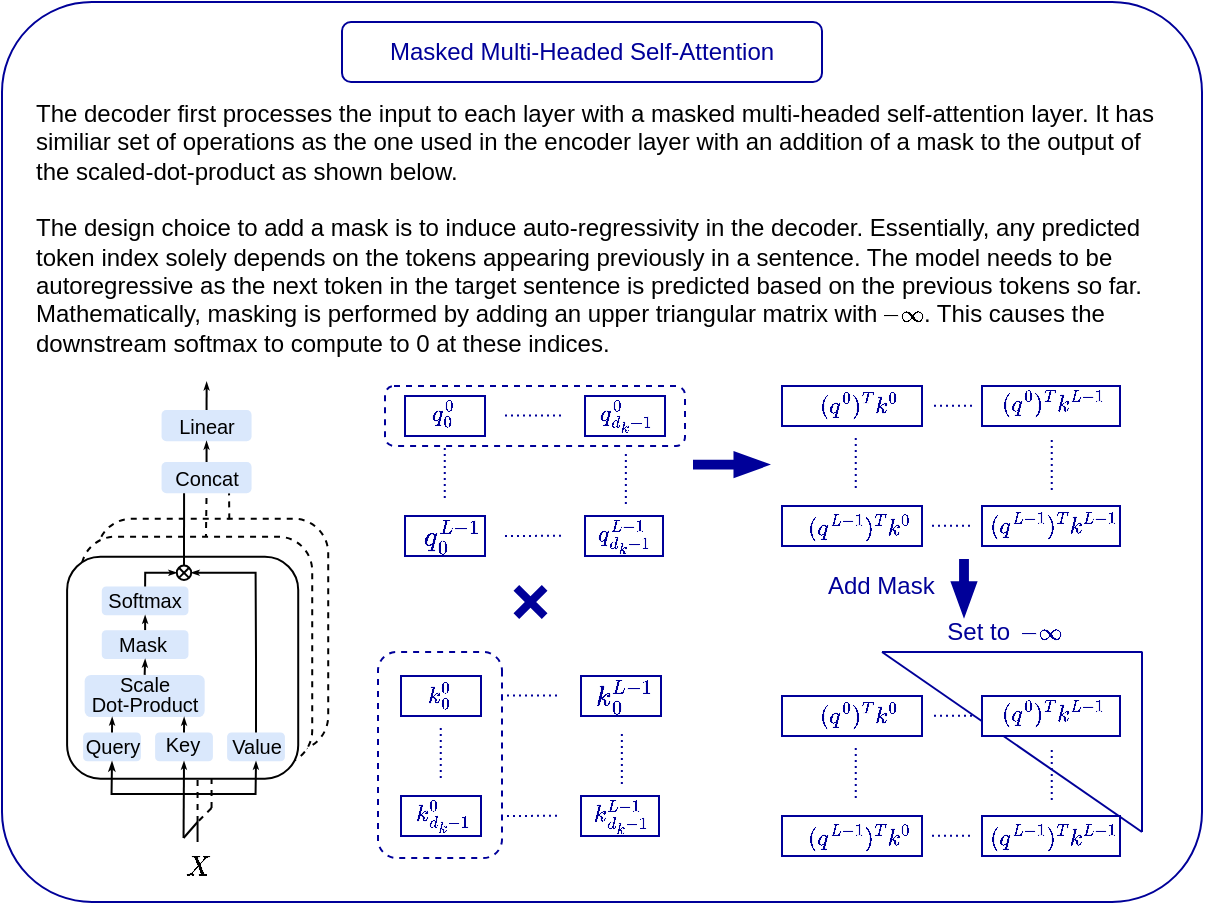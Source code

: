 <mxfile version="21.6.5" type="device">
  <diagram name="Page-1" id="nXqlTPuEWZttkAlKJWpj">
    <mxGraphModel dx="777" dy="482" grid="1" gridSize="10" guides="1" tooltips="1" connect="1" arrows="1" fold="1" page="1" pageScale="1" pageWidth="850" pageHeight="1100" math="1" shadow="0">
      <root>
        <mxCell id="0" />
        <mxCell id="1" parent="0" />
        <mxCell id="XnjCDIcHjmMH2OgmWB8k-35" value="" style="rounded=1;whiteSpace=wrap;html=1;strokeColor=#000099;arcSize=10;" parent="1" vertex="1">
          <mxGeometry x="80" y="60" width="600" height="450" as="geometry" />
        </mxCell>
        <mxCell id="XnjCDIcHjmMH2OgmWB8k-37" value="&lt;font color=&quot;#000099&quot;&gt;Masked Multi-Headed Self-Attention&lt;/font&gt;" style="rounded=1;whiteSpace=wrap;html=1;strokeColor=#000099;" parent="1" vertex="1">
          <mxGeometry x="250" y="70" width="240" height="30" as="geometry" />
        </mxCell>
        <mxCell id="0KHWkNFv0CEmFGJm_ItT-56" value="" style="group" parent="1" vertex="1" connectable="0">
          <mxGeometry x="110" y="250" width="133.11" height="257.003" as="geometry" />
        </mxCell>
        <mxCell id="0KHWkNFv0CEmFGJm_ItT-4" value="" style="endArrow=classic;html=1;rounded=0;entryX=0;entryY=0.5;entryDx=0;entryDy=0;dashed=1;" parent="0KHWkNFv0CEmFGJm_ItT-56" edge="1">
          <mxGeometry width="50" height="50" relative="1" as="geometry">
            <mxPoint x="74.78" y="213.003" as="sourcePoint" />
            <mxPoint x="74.78" y="170.003" as="targetPoint" />
          </mxGeometry>
        </mxCell>
        <mxCell id="0KHWkNFv0CEmFGJm_ItT-5" value="" style="endArrow=classic;html=1;rounded=0;entryX=0;entryY=0.5;entryDx=0;entryDy=0;dashed=1;" parent="0KHWkNFv0CEmFGJm_ItT-56" edge="1">
          <mxGeometry width="50" height="50" relative="1" as="geometry">
            <mxPoint x="67.78" y="220.003" as="sourcePoint" />
            <mxPoint x="67.78" y="177.003" as="targetPoint" />
          </mxGeometry>
        </mxCell>
        <mxCell id="0KHWkNFv0CEmFGJm_ItT-6" value="" style="rounded=1;whiteSpace=wrap;html=1;dashed=1;rotation=-90;" parent="0KHWkNFv0CEmFGJm_ItT-56" vertex="1">
          <mxGeometry x="17.33" y="68.563" width="116" height="115.56" as="geometry" />
        </mxCell>
        <mxCell id="0KHWkNFv0CEmFGJm_ItT-7" style="edgeStyle=orthogonalEdgeStyle;rounded=0;orthogonalLoop=1;jettySize=auto;html=1;exitX=1;exitY=0.5;exitDx=0;exitDy=0;endArrow=none;endFill=0;dashed=1;entryX=0.5;entryY=1;entryDx=0;entryDy=0;" parent="0KHWkNFv0CEmFGJm_ItT-56" target="0KHWkNFv0CEmFGJm_ItT-28" edge="1">
          <mxGeometry relative="1" as="geometry">
            <mxPoint x="71.78" y="69.003" as="targetPoint" />
            <mxPoint x="71.78" y="91.003" as="sourcePoint" />
          </mxGeometry>
        </mxCell>
        <mxCell id="0KHWkNFv0CEmFGJm_ItT-8" value="" style="rounded=1;whiteSpace=wrap;html=1;dashed=1;rotation=-90;" parent="0KHWkNFv0CEmFGJm_ItT-56" vertex="1">
          <mxGeometry x="10.33" y="76.553" width="114" height="115.56" as="geometry" />
        </mxCell>
        <mxCell id="0KHWkNFv0CEmFGJm_ItT-9" value="" style="rounded=1;whiteSpace=wrap;html=1;rotation=-90;" parent="0KHWkNFv0CEmFGJm_ItT-56" vertex="1">
          <mxGeometry x="4.83" y="85.053" width="111" height="115.56" as="geometry" />
        </mxCell>
        <mxCell id="0KHWkNFv0CEmFGJm_ItT-10" value="" style="rounded=1;whiteSpace=wrap;html=1;fillColor=#dae8fc;strokeColor=none;rotation=-90;" parent="0KHWkNFv0CEmFGJm_ItT-56" vertex="1">
          <mxGeometry x="17.78" y="168.003" width="14.444" height="28.889" as="geometry" />
        </mxCell>
        <mxCell id="0KHWkNFv0CEmFGJm_ItT-11" value="" style="rounded=1;whiteSpace=wrap;html=1;fillColor=#dae8fc;strokeColor=none;rotation=-90;" parent="0KHWkNFv0CEmFGJm_ItT-56" vertex="1">
          <mxGeometry x="53.78" y="168.003" width="14.444" height="28.889" as="geometry" />
        </mxCell>
        <mxCell id="0KHWkNFv0CEmFGJm_ItT-12" value="" style="rounded=1;whiteSpace=wrap;html=1;fillColor=#dae8fc;strokeColor=none;rotation=-90;" parent="0KHWkNFv0CEmFGJm_ItT-56" vertex="1">
          <mxGeometry x="89.78" y="168.003" width="14.444" height="28.889" as="geometry" />
        </mxCell>
        <mxCell id="0KHWkNFv0CEmFGJm_ItT-13" value="" style="endArrow=classicThin;html=1;rounded=0;entryX=0;entryY=0.5;entryDx=0;entryDy=0;endSize=1;endFill=1;" parent="0KHWkNFv0CEmFGJm_ItT-56" target="0KHWkNFv0CEmFGJm_ItT-11" edge="1">
          <mxGeometry width="50" height="50" relative="1" as="geometry">
            <mxPoint x="60.78" y="228.003" as="sourcePoint" />
            <mxPoint x="74.78" y="235.003" as="targetPoint" />
          </mxGeometry>
        </mxCell>
        <mxCell id="0KHWkNFv0CEmFGJm_ItT-14" value="" style="endArrow=classicThin;html=1;rounded=0;entryX=0;entryY=0.5;entryDx=0;entryDy=0;endFill=1;endSize=2;" parent="0KHWkNFv0CEmFGJm_ItT-56" target="0KHWkNFv0CEmFGJm_ItT-10" edge="1">
          <mxGeometry width="50" height="50" relative="1" as="geometry">
            <mxPoint x="60.78" y="206.003" as="sourcePoint" />
            <mxPoint x="16.78" y="206.003" as="targetPoint" />
            <Array as="points">
              <mxPoint x="24.78" y="206.003" />
            </Array>
          </mxGeometry>
        </mxCell>
        <mxCell id="0KHWkNFv0CEmFGJm_ItT-15" value="" style="endArrow=classicThin;html=1;rounded=0;entryX=0;entryY=0.5;entryDx=0;entryDy=0;endSize=1;endFill=1;" parent="0KHWkNFv0CEmFGJm_ItT-56" target="0KHWkNFv0CEmFGJm_ItT-12" edge="1">
          <mxGeometry width="50" height="50" relative="1" as="geometry">
            <mxPoint x="60.78" y="206.003" as="sourcePoint" />
            <mxPoint x="24.78" y="184.003" as="targetPoint" />
            <Array as="points">
              <mxPoint x="96.78" y="206.003" />
            </Array>
          </mxGeometry>
        </mxCell>
        <mxCell id="0KHWkNFv0CEmFGJm_ItT-16" value="" style="endArrow=none;html=1;rounded=0;" parent="0KHWkNFv0CEmFGJm_ItT-56" edge="1">
          <mxGeometry width="50" height="50" relative="1" as="geometry">
            <mxPoint x="67.78" y="220.003" as="sourcePoint" />
            <mxPoint x="60.78" y="228.003" as="targetPoint" />
          </mxGeometry>
        </mxCell>
        <mxCell id="0KHWkNFv0CEmFGJm_ItT-17" value="" style="endArrow=none;html=1;rounded=0;dashed=1;" parent="0KHWkNFv0CEmFGJm_ItT-56" edge="1">
          <mxGeometry width="50" height="50" relative="1" as="geometry">
            <mxPoint x="74.78" y="213.003" as="sourcePoint" />
            <mxPoint x="67.78" y="220.003" as="targetPoint" />
          </mxGeometry>
        </mxCell>
        <mxCell id="0KHWkNFv0CEmFGJm_ItT-23" value="" style="rounded=1;whiteSpace=wrap;html=1;fillColor=#dae8fc;strokeColor=none;rotation=-90;" parent="0KHWkNFv0CEmFGJm_ItT-56" vertex="1">
          <mxGeometry x="34.34" y="87.783" width="14.444" height="43.333" as="geometry" />
        </mxCell>
        <mxCell id="0KHWkNFv0CEmFGJm_ItT-24" value="" style="verticalLabelPosition=bottom;verticalAlign=top;html=1;shape=mxgraph.flowchart.summing_function;rotation=-45;" parent="0KHWkNFv0CEmFGJm_ItT-56" vertex="1">
          <mxGeometry x="57.39" y="91.783" width="7.222" height="7.222" as="geometry" />
        </mxCell>
        <mxCell id="0KHWkNFv0CEmFGJm_ItT-55" style="edgeStyle=orthogonalEdgeStyle;rounded=0;orthogonalLoop=1;jettySize=auto;html=1;exitX=1;exitY=0.5;exitDx=0;exitDy=0;entryX=0.855;entryY=0.855;entryDx=0;entryDy=0;entryPerimeter=0;endSize=1;endArrow=classicThin;endFill=1;" parent="0KHWkNFv0CEmFGJm_ItT-56" source="0KHWkNFv0CEmFGJm_ItT-12" target="0KHWkNFv0CEmFGJm_ItT-24" edge="1">
          <mxGeometry relative="1" as="geometry">
            <Array as="points">
              <mxPoint x="96.78" y="138.003" />
              <mxPoint x="96.78" y="95.003" />
            </Array>
          </mxGeometry>
        </mxCell>
        <mxCell id="0KHWkNFv0CEmFGJm_ItT-41" style="edgeStyle=orthogonalEdgeStyle;rounded=0;orthogonalLoop=1;jettySize=auto;html=1;exitX=1;exitY=0.5;exitDx=0;exitDy=0;entryX=0.145;entryY=0.145;entryDx=0;entryDy=0;entryPerimeter=0;endArrow=classicThin;endFill=1;endSize=1;" parent="0KHWkNFv0CEmFGJm_ItT-56" source="0KHWkNFv0CEmFGJm_ItT-23" target="0KHWkNFv0CEmFGJm_ItT-24" edge="1">
          <mxGeometry relative="1" as="geometry">
            <Array as="points">
              <mxPoint x="41.78" y="95.003" />
            </Array>
          </mxGeometry>
        </mxCell>
        <mxCell id="0KHWkNFv0CEmFGJm_ItT-26" value="" style="endArrow=none;html=1;rounded=0;exitX=0.997;exitY=0.572;exitDx=0;exitDy=0;dashed=1;entryX=0.75;entryY=1;entryDx=0;entryDy=0;exitPerimeter=0;" parent="0KHWkNFv0CEmFGJm_ItT-56" source="0KHWkNFv0CEmFGJm_ItT-6" target="0KHWkNFv0CEmFGJm_ItT-28" edge="1">
          <mxGeometry width="50" height="50" relative="1" as="geometry">
            <mxPoint x="81.78" y="83.003" as="sourcePoint" />
            <mxPoint x="81.78" y="62.003" as="targetPoint" />
            <Array as="points" />
          </mxGeometry>
        </mxCell>
        <mxCell id="0KHWkNFv0CEmFGJm_ItT-28" value="&lt;font style=&quot;font-size: 10px;&quot;&gt;Concat&lt;/font&gt;" style="rounded=1;whiteSpace=wrap;html=1;fillColor=#dae8fc;strokeColor=none;rotation=0;" parent="0KHWkNFv0CEmFGJm_ItT-56" vertex="1">
          <mxGeometry x="49.78" y="40.003" width="45" height="15.61" as="geometry" />
        </mxCell>
        <mxCell id="0KHWkNFv0CEmFGJm_ItT-29" style="edgeStyle=orthogonalEdgeStyle;rounded=0;orthogonalLoop=1;jettySize=auto;html=1;exitX=0.855;exitY=0.145;exitDx=0;exitDy=0;endArrow=none;endFill=0;entryX=0.25;entryY=1;entryDx=0;entryDy=0;exitPerimeter=0;" parent="0KHWkNFv0CEmFGJm_ItT-56" source="0KHWkNFv0CEmFGJm_ItT-24" target="0KHWkNFv0CEmFGJm_ItT-28" edge="1">
          <mxGeometry relative="1" as="geometry">
            <mxPoint x="60.78" y="72.003" as="targetPoint" />
          </mxGeometry>
        </mxCell>
        <mxCell id="0KHWkNFv0CEmFGJm_ItT-34" value="" style="rounded=1;whiteSpace=wrap;html=1;fillColor=#dae8fc;strokeColor=none;rotation=-90;" parent="0KHWkNFv0CEmFGJm_ItT-56" vertex="1">
          <mxGeometry x="30.78" y="127.003" width="21.11" height="60" as="geometry" />
        </mxCell>
        <mxCell id="0KHWkNFv0CEmFGJm_ItT-52" style="edgeStyle=orthogonalEdgeStyle;rounded=0;orthogonalLoop=1;jettySize=auto;html=1;exitX=1;exitY=0.5;exitDx=0;exitDy=0;entryX=0;entryY=0.229;entryDx=0;entryDy=0;entryPerimeter=0;endSize=1;endArrow=classicThin;endFill=1;" parent="0KHWkNFv0CEmFGJm_ItT-56" source="0KHWkNFv0CEmFGJm_ItT-10" target="0KHWkNFv0CEmFGJm_ItT-34" edge="1">
          <mxGeometry relative="1" as="geometry" />
        </mxCell>
        <mxCell id="0KHWkNFv0CEmFGJm_ItT-54" style="edgeStyle=orthogonalEdgeStyle;rounded=0;orthogonalLoop=1;jettySize=auto;html=1;exitX=1;exitY=0.5;exitDx=0;exitDy=0;entryX=-0.003;entryY=0.829;entryDx=0;entryDy=0;entryPerimeter=0;endSize=1;endArrow=classicThin;endFill=1;" parent="0KHWkNFv0CEmFGJm_ItT-56" source="0KHWkNFv0CEmFGJm_ItT-11" target="0KHWkNFv0CEmFGJm_ItT-34" edge="1">
          <mxGeometry relative="1" as="geometry" />
        </mxCell>
        <mxCell id="0KHWkNFv0CEmFGJm_ItT-36" value="" style="endArrow=none;html=1;rounded=0;" parent="0KHWkNFv0CEmFGJm_ItT-56" edge="1">
          <mxGeometry width="50" height="50" relative="1" as="geometry">
            <mxPoint x="67.78" y="230.003" as="sourcePoint" />
            <mxPoint x="67.78" y="220.003" as="targetPoint" />
          </mxGeometry>
        </mxCell>
        <mxCell id="0KHWkNFv0CEmFGJm_ItT-37" value="$$X$$" style="text;html=1;align=center;verticalAlign=middle;resizable=0;points=[];autosize=1;strokeColor=none;fillColor=none;rotation=0;" parent="0KHWkNFv0CEmFGJm_ItT-56" vertex="1">
          <mxGeometry x="37.78" y="227.003" width="60" height="30" as="geometry" />
        </mxCell>
        <mxCell id="0KHWkNFv0CEmFGJm_ItT-39" style="edgeStyle=orthogonalEdgeStyle;rounded=0;orthogonalLoop=1;jettySize=auto;html=1;exitX=0.5;exitY=0;exitDx=0;exitDy=0;endSize=1;endArrow=classicThin;endFill=1;" parent="0KHWkNFv0CEmFGJm_ItT-56" source="0KHWkNFv0CEmFGJm_ItT-31" edge="1">
          <mxGeometry relative="1" as="geometry">
            <mxPoint x="72.322" as="targetPoint" />
          </mxGeometry>
        </mxCell>
        <mxCell id="0KHWkNFv0CEmFGJm_ItT-31" value="&lt;font style=&quot;font-size: 10px;&quot;&gt;Linear&lt;/font&gt;" style="rounded=1;whiteSpace=wrap;html=1;fillColor=#dae8fc;strokeColor=none;rotation=0;" parent="0KHWkNFv0CEmFGJm_ItT-56" vertex="1">
          <mxGeometry x="49.78" y="14.003" width="45" height="15.61" as="geometry" />
        </mxCell>
        <mxCell id="0KHWkNFv0CEmFGJm_ItT-32" style="edgeStyle=orthogonalEdgeStyle;rounded=0;orthogonalLoop=1;jettySize=auto;html=1;exitX=0.5;exitY=0;exitDx=0;exitDy=0;entryX=0.5;entryY=1;entryDx=0;entryDy=0;endSize=1;endArrow=classicThin;endFill=1;" parent="0KHWkNFv0CEmFGJm_ItT-56" source="0KHWkNFv0CEmFGJm_ItT-28" target="0KHWkNFv0CEmFGJm_ItT-31" edge="1">
          <mxGeometry relative="1" as="geometry">
            <mxPoint x="126.72" y="25.613" as="sourcePoint" />
          </mxGeometry>
        </mxCell>
        <mxCell id="0KHWkNFv0CEmFGJm_ItT-46" style="edgeStyle=orthogonalEdgeStyle;rounded=0;orthogonalLoop=1;jettySize=auto;html=1;exitX=1;exitY=0.5;exitDx=0;exitDy=0;entryX=0;entryY=0.5;entryDx=0;entryDy=0;endSize=1;endArrow=classicThin;endFill=1;" parent="0KHWkNFv0CEmFGJm_ItT-56" source="0KHWkNFv0CEmFGJm_ItT-43" target="0KHWkNFv0CEmFGJm_ItT-23" edge="1">
          <mxGeometry relative="1" as="geometry" />
        </mxCell>
        <mxCell id="0KHWkNFv0CEmFGJm_ItT-43" value="" style="rounded=1;whiteSpace=wrap;html=1;fillColor=#dae8fc;strokeColor=none;rotation=-90;" parent="0KHWkNFv0CEmFGJm_ItT-56" vertex="1">
          <mxGeometry x="34.34" y="109.673" width="14.444" height="43.333" as="geometry" />
        </mxCell>
        <mxCell id="0KHWkNFv0CEmFGJm_ItT-19" value="&lt;font style=&quot;font-size: 10px;&quot;&gt;Query&lt;/font&gt;" style="text;html=1;align=center;verticalAlign=middle;resizable=0;points=[];autosize=1;strokeColor=none;fillColor=none;rotation=0;" parent="0KHWkNFv0CEmFGJm_ItT-56" vertex="1">
          <mxGeometry y="166.893" width="50" height="30" as="geometry" />
        </mxCell>
        <mxCell id="0KHWkNFv0CEmFGJm_ItT-35" value="&lt;p style=&quot;line-height: 70%;&quot;&gt;&lt;font style=&quot;font-size: 10px;&quot;&gt;Scale &lt;br&gt;Dot-Product&lt;br&gt;&lt;/font&gt;&lt;/p&gt;" style="text;html=1;align=center;verticalAlign=middle;resizable=0;points=[];autosize=1;strokeColor=none;fillColor=none;rotation=0;" parent="0KHWkNFv0CEmFGJm_ItT-56" vertex="1">
          <mxGeometry x="0.56" y="126.123" width="80" height="60" as="geometry" />
        </mxCell>
        <mxCell id="0KHWkNFv0CEmFGJm_ItT-18" value="&lt;font style=&quot;font-size: 10px;&quot;&gt;Key&lt;/font&gt;" style="text;html=1;align=center;verticalAlign=middle;resizable=0;points=[];autosize=1;strokeColor=none;fillColor=none;rotation=0;" parent="0KHWkNFv0CEmFGJm_ItT-56" vertex="1">
          <mxGeometry x="39.78" y="165.893" width="40" height="30" as="geometry" />
        </mxCell>
        <mxCell id="0KHWkNFv0CEmFGJm_ItT-20" value="&lt;font style=&quot;font-size: 10px;&quot;&gt;Value&lt;/font&gt;" style="text;html=1;align=center;verticalAlign=middle;resizable=0;points=[];autosize=1;strokeColor=none;fillColor=none;rotation=0;" parent="0KHWkNFv0CEmFGJm_ItT-56" vertex="1">
          <mxGeometry x="72.22" y="166.893" width="50" height="30" as="geometry" />
        </mxCell>
        <mxCell id="0KHWkNFv0CEmFGJm_ItT-44" value="&lt;font style=&quot;font-size: 10px;&quot;&gt;Mask&lt;/font&gt;" style="text;html=1;align=center;verticalAlign=middle;resizable=0;points=[];autosize=1;strokeColor=none;fillColor=none;rotation=0;" parent="0KHWkNFv0CEmFGJm_ItT-56" vertex="1">
          <mxGeometry x="14.61" y="116.343" width="50" height="30" as="geometry" />
        </mxCell>
        <mxCell id="0KHWkNFv0CEmFGJm_ItT-38" value="&lt;font style=&quot;font-size: 10px;&quot;&gt;Softmax&lt;/font&gt;" style="text;html=1;align=center;verticalAlign=middle;resizable=0;points=[];autosize=1;strokeColor=none;fillColor=none;rotation=0;" parent="0KHWkNFv0CEmFGJm_ItT-56" vertex="1">
          <mxGeometry x="10.56" y="94.453" width="60" height="30" as="geometry" />
        </mxCell>
        <mxCell id="0KHWkNFv0CEmFGJm_ItT-47" style="edgeStyle=orthogonalEdgeStyle;rounded=0;orthogonalLoop=1;jettySize=auto;html=1;exitX=1;exitY=0.5;exitDx=0;exitDy=0;entryX=0;entryY=0.5;entryDx=0;entryDy=0;endSize=1;endArrow=classicThin;endFill=1;" parent="0KHWkNFv0CEmFGJm_ItT-56" source="0KHWkNFv0CEmFGJm_ItT-34" target="0KHWkNFv0CEmFGJm_ItT-43" edge="1">
          <mxGeometry relative="1" as="geometry" />
        </mxCell>
        <mxCell id="0KHWkNFv0CEmFGJm_ItT-104" value="" style="shape=cross;whiteSpace=wrap;html=1;fillColor=#000099;strokeColor=none;rotation=45;" parent="1" vertex="1">
          <mxGeometry x="334.25" y="350" width="20" height="20" as="geometry" />
        </mxCell>
        <mxCell id="0KHWkNFv0CEmFGJm_ItT-135" value="" style="group" parent="1" vertex="1" connectable="0">
          <mxGeometry x="260" y="250" width="182" height="92" as="geometry" />
        </mxCell>
        <mxCell id="0KHWkNFv0CEmFGJm_ItT-105" value="" style="rounded=1;whiteSpace=wrap;html=1;dashed=1;strokeColor=#000099;" parent="0KHWkNFv0CEmFGJm_ItT-135" vertex="1">
          <mxGeometry x="11.5" y="2" width="150" height="30" as="geometry" />
        </mxCell>
        <mxCell id="0KHWkNFv0CEmFGJm_ItT-58" value="" style="rounded=0;whiteSpace=wrap;html=1;fontColor=#000099;strokeColor=#000099;" parent="0KHWkNFv0CEmFGJm_ItT-135" vertex="1">
          <mxGeometry x="21.5" y="7" width="40" height="20" as="geometry" />
        </mxCell>
        <mxCell id="0KHWkNFv0CEmFGJm_ItT-60" value="" style="rounded=0;whiteSpace=wrap;html=1;fontColor=#000099;strokeColor=#000099;" parent="0KHWkNFv0CEmFGJm_ItT-135" vertex="1">
          <mxGeometry x="111.5" y="7" width="40" height="20" as="geometry" />
        </mxCell>
        <mxCell id="0KHWkNFv0CEmFGJm_ItT-61" value="" style="rounded=0;whiteSpace=wrap;html=1;fontColor=#000099;strokeColor=#000099;" parent="0KHWkNFv0CEmFGJm_ItT-135" vertex="1">
          <mxGeometry x="21.5" y="67" width="40" height="20" as="geometry" />
        </mxCell>
        <mxCell id="0KHWkNFv0CEmFGJm_ItT-62" value="" style="rounded=0;whiteSpace=wrap;html=1;fontColor=#000099;strokeColor=#000099;" parent="0KHWkNFv0CEmFGJm_ItT-135" vertex="1">
          <mxGeometry x="111.5" y="67" width="39" height="20" as="geometry" />
        </mxCell>
        <mxCell id="0KHWkNFv0CEmFGJm_ItT-64" value="&lt;font style=&quot;font-size: 10px;&quot;&gt;$$q^{0}_0$$&lt;/font&gt;" style="text;html=1;align=center;verticalAlign=middle;resizable=0;points=[];autosize=1;strokeColor=none;fillColor=none;fontColor=#000099;" parent="0KHWkNFv0CEmFGJm_ItT-135" vertex="1">
          <mxGeometry width="80" height="30" as="geometry" />
        </mxCell>
        <mxCell id="0KHWkNFv0CEmFGJm_ItT-65" value="&lt;font style=&quot;font-size: 10px;&quot;&gt;$$q^0_{d_k-1}$$&lt;/font&gt;" style="text;html=1;align=center;verticalAlign=middle;resizable=0;points=[];autosize=1;strokeColor=none;fillColor=none;fontColor=#000099;" parent="0KHWkNFv0CEmFGJm_ItT-135" vertex="1">
          <mxGeometry x="82" y="2" width="100" height="30" as="geometry" />
        </mxCell>
        <mxCell id="0KHWkNFv0CEmFGJm_ItT-66" value="&lt;span style=&quot;font-family: Helvetica; font-size: 12px; font-style: normal; font-variant-ligatures: normal; font-variant-caps: normal; font-weight: 400; letter-spacing: normal; orphans: 2; text-align: center; text-indent: 0px; text-transform: none; widows: 2; word-spacing: 0px; -webkit-text-stroke-width: 0px; background-color: rgb(251, 251, 251); text-decoration-thickness: initial; text-decoration-style: initial; text-decoration-color: initial; float: none; display: inline !important;&quot;&gt;$$q^{L-1}_0$$&lt;/span&gt;" style="text;whiteSpace=wrap;html=1;fontColor=#000099;" parent="0KHWkNFv0CEmFGJm_ItT-135" vertex="1">
          <mxGeometry x="28.5" y="50" width="50" height="15" as="geometry" />
        </mxCell>
        <mxCell id="0KHWkNFv0CEmFGJm_ItT-67" value="&lt;span style=&quot;font-family: Helvetica; font-style: normal; font-variant-ligatures: normal; font-variant-caps: normal; font-weight: 400; letter-spacing: normal; orphans: 2; text-align: center; text-indent: 0px; text-transform: none; widows: 2; word-spacing: 0px; -webkit-text-stroke-width: 0px; background-color: rgb(251, 251, 251); text-decoration-thickness: initial; text-decoration-style: initial; text-decoration-color: initial; float: none; display: inline !important;&quot;&gt;&lt;font style=&quot;font-size: 10px;&quot;&gt;$$q^{L-1}_{d_k - 1}$$&lt;/font&gt;&lt;/span&gt;" style="text;whiteSpace=wrap;html=1;fontColor=#000099;" parent="0KHWkNFv0CEmFGJm_ItT-135" vertex="1">
          <mxGeometry x="115.5" y="52" width="50" height="40" as="geometry" />
        </mxCell>
        <mxCell id="0KHWkNFv0CEmFGJm_ItT-69" value="" style="endArrow=none;dashed=1;html=1;rounded=0;dashPattern=1 2;strokeWidth=1;strokeColor=#000099;" parent="0KHWkNFv0CEmFGJm_ItT-135" edge="1">
          <mxGeometry width="50" height="50" relative="1" as="geometry">
            <mxPoint x="71.5" y="16.79" as="sourcePoint" />
            <mxPoint x="101.5" y="16.79" as="targetPoint" />
          </mxGeometry>
        </mxCell>
        <mxCell id="0KHWkNFv0CEmFGJm_ItT-70" value="" style="endArrow=none;dashed=1;html=1;rounded=0;dashPattern=1 2;strokeWidth=1;strokeColor=#000099;" parent="0KHWkNFv0CEmFGJm_ItT-135" edge="1">
          <mxGeometry width="50" height="50" relative="1" as="geometry">
            <mxPoint x="71.5" y="77" as="sourcePoint" />
            <mxPoint x="101.5" y="76.88" as="targetPoint" />
          </mxGeometry>
        </mxCell>
        <mxCell id="0KHWkNFv0CEmFGJm_ItT-71" value="" style="endArrow=none;dashed=1;html=1;rounded=0;dashPattern=1 2;strokeWidth=1;strokeColor=#000099;" parent="0KHWkNFv0CEmFGJm_ItT-135" edge="1">
          <mxGeometry width="50" height="50" relative="1" as="geometry">
            <mxPoint x="41.38" y="58" as="sourcePoint" />
            <mxPoint x="41.38" y="33" as="targetPoint" />
          </mxGeometry>
        </mxCell>
        <mxCell id="0KHWkNFv0CEmFGJm_ItT-72" value="" style="endArrow=none;dashed=1;html=1;rounded=0;dashPattern=1 2;strokeWidth=1;strokeColor=#000099;" parent="0KHWkNFv0CEmFGJm_ItT-135" edge="1">
          <mxGeometry width="50" height="50" relative="1" as="geometry">
            <mxPoint x="131.93" y="61" as="sourcePoint" />
            <mxPoint x="131.93" y="36" as="targetPoint" />
          </mxGeometry>
        </mxCell>
        <mxCell id="0KHWkNFv0CEmFGJm_ItT-159" value="" style="group" parent="1" vertex="1" connectable="0">
          <mxGeometry x="250" y="380" width="174.5" height="108" as="geometry" />
        </mxCell>
        <mxCell id="0KHWkNFv0CEmFGJm_ItT-137" value="" style="rounded=1;whiteSpace=wrap;html=1;dashed=1;strokeColor=#000099;rotation=90;" parent="0KHWkNFv0CEmFGJm_ItT-159" vertex="1">
          <mxGeometry x="-2.5" y="25.5" width="103" height="62" as="geometry" />
        </mxCell>
        <mxCell id="0KHWkNFv0CEmFGJm_ItT-138" value="" style="rounded=0;whiteSpace=wrap;html=1;fontColor=#000099;strokeColor=#000099;" parent="0KHWkNFv0CEmFGJm_ItT-159" vertex="1">
          <mxGeometry x="29.5" y="17" width="40" height="20" as="geometry" />
        </mxCell>
        <mxCell id="0KHWkNFv0CEmFGJm_ItT-139" value="" style="rounded=0;whiteSpace=wrap;html=1;fontColor=#000099;strokeColor=#000099;" parent="0KHWkNFv0CEmFGJm_ItT-159" vertex="1">
          <mxGeometry x="119.5" y="17" width="40" height="20" as="geometry" />
        </mxCell>
        <mxCell id="0KHWkNFv0CEmFGJm_ItT-140" value="" style="rounded=0;whiteSpace=wrap;html=1;fontColor=#000099;strokeColor=#000099;" parent="0KHWkNFv0CEmFGJm_ItT-159" vertex="1">
          <mxGeometry x="29.5" y="77" width="40" height="20" as="geometry" />
        </mxCell>
        <mxCell id="0KHWkNFv0CEmFGJm_ItT-141" value="" style="rounded=0;whiteSpace=wrap;html=1;fontColor=#000099;strokeColor=#000099;" parent="0KHWkNFv0CEmFGJm_ItT-159" vertex="1">
          <mxGeometry x="119.5" y="77" width="39" height="20" as="geometry" />
        </mxCell>
        <mxCell id="0KHWkNFv0CEmFGJm_ItT-142" value="&lt;font style=&quot;font-size: 10px;&quot;&gt;$$k^{0}_0$$&lt;/font&gt;" style="text;html=1;align=center;verticalAlign=middle;resizable=0;points=[];autosize=1;strokeColor=none;fillColor=none;fontColor=#000099;container=0;" parent="0KHWkNFv0CEmFGJm_ItT-159" vertex="1">
          <mxGeometry x="8" y="11" width="80" height="30" as="geometry" />
        </mxCell>
        <mxCell id="0KHWkNFv0CEmFGJm_ItT-143" value="&lt;font style=&quot;font-size: 10px;&quot;&gt;$$k^0_{d_k-1}$$&lt;/font&gt;" style="text;html=1;align=center;verticalAlign=middle;resizable=0;points=[];autosize=1;strokeColor=none;fillColor=none;fontColor=#000099;" parent="0KHWkNFv0CEmFGJm_ItT-159" vertex="1">
          <mxGeometry y="72" width="100" height="30" as="geometry" />
        </mxCell>
        <mxCell id="0KHWkNFv0CEmFGJm_ItT-144" value="&lt;span style=&quot;font-family: Helvetica; font-size: 12px; font-style: normal; font-variant-ligatures: normal; font-variant-caps: normal; font-weight: 400; letter-spacing: normal; orphans: 2; text-align: center; text-indent: 0px; text-transform: none; widows: 2; word-spacing: 0px; -webkit-text-stroke-width: 0px; background-color: rgb(251, 251, 251); text-decoration-thickness: initial; text-decoration-style: initial; text-decoration-color: initial; float: none; display: inline !important;&quot;&gt;$$k^{L-1}_0$$&lt;/span&gt;" style="text;whiteSpace=wrap;html=1;fontColor=#000099;" parent="0KHWkNFv0CEmFGJm_ItT-159" vertex="1">
          <mxGeometry x="124.5" width="50" height="15" as="geometry" />
        </mxCell>
        <mxCell id="0KHWkNFv0CEmFGJm_ItT-145" value="&lt;span style=&quot;font-family: Helvetica; font-style: normal; font-variant-ligatures: normal; font-variant-caps: normal; font-weight: 400; letter-spacing: normal; orphans: 2; text-align: center; text-indent: 0px; text-transform: none; widows: 2; word-spacing: 0px; -webkit-text-stroke-width: 0px; background-color: rgb(251, 251, 251); text-decoration-thickness: initial; text-decoration-style: initial; text-decoration-color: initial; float: none; display: inline !important;&quot;&gt;&lt;font style=&quot;font-size: 10px;&quot;&gt;$$k^{L-1}_{d_k - 1}$$&lt;/font&gt;&lt;/span&gt;" style="text;whiteSpace=wrap;html=1;fontColor=#000099;" parent="0KHWkNFv0CEmFGJm_ItT-159" vertex="1">
          <mxGeometry x="123.5" y="62" width="50" height="40" as="geometry" />
        </mxCell>
        <mxCell id="0KHWkNFv0CEmFGJm_ItT-146" value="" style="endArrow=none;dashed=1;html=1;rounded=0;dashPattern=1 2;strokeWidth=1;strokeColor=#000099;" parent="0KHWkNFv0CEmFGJm_ItT-159" edge="1">
          <mxGeometry width="50" height="50" relative="1" as="geometry">
            <mxPoint x="79.5" y="26.79" as="sourcePoint" />
            <mxPoint x="109.5" y="26.79" as="targetPoint" />
          </mxGeometry>
        </mxCell>
        <mxCell id="0KHWkNFv0CEmFGJm_ItT-147" value="" style="endArrow=none;dashed=1;html=1;rounded=0;dashPattern=1 2;strokeWidth=1;strokeColor=#000099;" parent="0KHWkNFv0CEmFGJm_ItT-159" edge="1">
          <mxGeometry width="50" height="50" relative="1" as="geometry">
            <mxPoint x="79.5" y="87" as="sourcePoint" />
            <mxPoint x="109.5" y="86.88" as="targetPoint" />
          </mxGeometry>
        </mxCell>
        <mxCell id="0KHWkNFv0CEmFGJm_ItT-148" value="" style="endArrow=none;dashed=1;html=1;rounded=0;dashPattern=1 2;strokeWidth=1;strokeColor=#000099;" parent="0KHWkNFv0CEmFGJm_ItT-159" edge="1">
          <mxGeometry width="50" height="50" relative="1" as="geometry">
            <mxPoint x="49.38" y="68" as="sourcePoint" />
            <mxPoint x="49.38" y="43" as="targetPoint" />
          </mxGeometry>
        </mxCell>
        <mxCell id="0KHWkNFv0CEmFGJm_ItT-149" value="" style="endArrow=none;dashed=1;html=1;rounded=0;dashPattern=1 2;strokeWidth=1;strokeColor=#000099;" parent="0KHWkNFv0CEmFGJm_ItT-159" edge="1">
          <mxGeometry width="50" height="50" relative="1" as="geometry">
            <mxPoint x="139.93" y="71" as="sourcePoint" />
            <mxPoint x="139.93" y="46" as="targetPoint" />
          </mxGeometry>
        </mxCell>
        <mxCell id="0KHWkNFv0CEmFGJm_ItT-161" value="" style="group" parent="1" vertex="1" connectable="0">
          <mxGeometry x="450" y="240" width="209.5" height="102" as="geometry" />
        </mxCell>
        <mxCell id="0KHWkNFv0CEmFGJm_ItT-156" value="" style="group" parent="0KHWkNFv0CEmFGJm_ItT-161" vertex="1" connectable="0">
          <mxGeometry y="1" width="189" height="101" as="geometry" />
        </mxCell>
        <mxCell id="0KHWkNFv0CEmFGJm_ItT-108" value="" style="rounded=0;whiteSpace=wrap;html=1;fontColor=#000099;strokeColor=#000099;" parent="0KHWkNFv0CEmFGJm_ItT-156" vertex="1">
          <mxGeometry x="20" y="11" width="70" height="20" as="geometry" />
        </mxCell>
        <mxCell id="0KHWkNFv0CEmFGJm_ItT-109" value="" style="rounded=0;whiteSpace=wrap;html=1;fontColor=#000099;strokeColor=#000099;" parent="0KHWkNFv0CEmFGJm_ItT-156" vertex="1">
          <mxGeometry x="120" y="11" width="69" height="20" as="geometry" />
        </mxCell>
        <mxCell id="0KHWkNFv0CEmFGJm_ItT-110" value="" style="rounded=0;whiteSpace=wrap;html=1;fontColor=#000099;strokeColor=#000099;" parent="0KHWkNFv0CEmFGJm_ItT-156" vertex="1">
          <mxGeometry x="20" y="71" width="70" height="20" as="geometry" />
        </mxCell>
        <mxCell id="0KHWkNFv0CEmFGJm_ItT-111" value="" style="rounded=0;whiteSpace=wrap;html=1;fontColor=#000099;strokeColor=#000099;" parent="0KHWkNFv0CEmFGJm_ItT-156" vertex="1">
          <mxGeometry x="120" y="71" width="69" height="20" as="geometry" />
        </mxCell>
        <mxCell id="0KHWkNFv0CEmFGJm_ItT-116" value="" style="endArrow=none;dashed=1;html=1;rounded=0;dashPattern=1 2;strokeWidth=1;strokeColor=#000099;" parent="0KHWkNFv0CEmFGJm_ItT-156" edge="1">
          <mxGeometry width="50" height="50" relative="1" as="geometry">
            <mxPoint x="96" y="20.88" as="sourcePoint" />
            <mxPoint x="116" y="20.88" as="targetPoint" />
          </mxGeometry>
        </mxCell>
        <mxCell id="0KHWkNFv0CEmFGJm_ItT-117" value="" style="endArrow=none;dashed=1;html=1;rounded=0;dashPattern=1 2;strokeWidth=1;strokeColor=#000099;" parent="0KHWkNFv0CEmFGJm_ItT-156" edge="1">
          <mxGeometry width="50" height="50" relative="1" as="geometry">
            <mxPoint x="95" y="80.88" as="sourcePoint" />
            <mxPoint x="115" y="80.88" as="targetPoint" />
          </mxGeometry>
        </mxCell>
        <mxCell id="0KHWkNFv0CEmFGJm_ItT-118" value="" style="endArrow=none;dashed=1;html=1;rounded=0;dashPattern=1 2;strokeWidth=1;strokeColor=#000099;" parent="0KHWkNFv0CEmFGJm_ItT-156" edge="1">
          <mxGeometry width="50" height="50" relative="1" as="geometry">
            <mxPoint x="56.88" y="62" as="sourcePoint" />
            <mxPoint x="56.88" y="37" as="targetPoint" />
          </mxGeometry>
        </mxCell>
        <mxCell id="0KHWkNFv0CEmFGJm_ItT-119" value="" style="endArrow=none;dashed=1;html=1;rounded=0;dashPattern=1 2;strokeWidth=1;strokeColor=#000099;" parent="0KHWkNFv0CEmFGJm_ItT-156" edge="1">
          <mxGeometry width="50" height="50" relative="1" as="geometry">
            <mxPoint x="154.88" y="63" as="sourcePoint" />
            <mxPoint x="154.88" y="38" as="targetPoint" />
          </mxGeometry>
        </mxCell>
        <mxCell id="0KHWkNFv0CEmFGJm_ItT-153" value="&lt;font style=&quot;font-size: 10px;&quot;&gt;$$(q^{L-1})^Tk^{0}&lt;br&gt;$$&lt;/font&gt;" style="text;html=1;align=center;verticalAlign=middle;resizable=0;points=[];autosize=1;strokeColor=none;fillColor=none;fontColor=#000099;" parent="0KHWkNFv0CEmFGJm_ItT-156" vertex="1">
          <mxGeometry x="3" y="61" width="110" height="40" as="geometry" />
        </mxCell>
        <mxCell id="0KHWkNFv0CEmFGJm_ItT-154" value="&lt;font style=&quot;font-size: 10px;&quot;&gt;$$(q^{0})^Tk^{0}&lt;br&gt;$$&lt;/font&gt;" style="text;html=1;align=center;verticalAlign=middle;resizable=0;points=[];autosize=1;strokeColor=none;fillColor=none;fontColor=#000099;" parent="0KHWkNFv0CEmFGJm_ItT-156" vertex="1">
          <mxGeometry x="8" width="100" height="40" as="geometry" />
        </mxCell>
        <mxCell id="0KHWkNFv0CEmFGJm_ItT-201" value="" style="shape=flexArrow;endArrow=classic;html=1;rounded=0;width=4.918;endSize=5.918;endWidth=7.718;strokeColor=none;fillColor=#000099;" parent="0KHWkNFv0CEmFGJm_ItT-156" edge="1">
          <mxGeometry width="50" height="50" relative="1" as="geometry">
            <mxPoint x="-25" y="50.3" as="sourcePoint" />
            <mxPoint x="15" y="50.3" as="targetPoint" />
          </mxGeometry>
        </mxCell>
        <mxCell id="0KHWkNFv0CEmFGJm_ItT-150" value="&lt;font style=&quot;font-size: 10px;&quot;&gt;$$(q^{L-1})^Tk^{L-1}&lt;br&gt;$$&lt;/font&gt;" style="text;html=1;align=center;verticalAlign=middle;resizable=0;points=[];autosize=1;strokeColor=none;fillColor=none;fontColor=#000099;" parent="0KHWkNFv0CEmFGJm_ItT-161" vertex="1">
          <mxGeometry x="99.5" y="61" width="110" height="40" as="geometry" />
        </mxCell>
        <mxCell id="0KHWkNFv0CEmFGJm_ItT-152" value="&lt;font style=&quot;font-size: 10px;&quot;&gt;$$(q^{0})^Tk^{L-1}&lt;br&gt;$$&lt;/font&gt;" style="text;html=1;align=center;verticalAlign=middle;resizable=0;points=[];autosize=1;strokeColor=none;fillColor=none;fontColor=#000099;" parent="0KHWkNFv0CEmFGJm_ItT-161" vertex="1">
          <mxGeometry x="99.5" width="110" height="40" as="geometry" />
        </mxCell>
        <mxCell id="0KHWkNFv0CEmFGJm_ItT-199" value="" style="group" parent="1" vertex="1" connectable="0">
          <mxGeometry x="450" y="360" width="209.5" height="137" as="geometry" />
        </mxCell>
        <mxCell id="0KHWkNFv0CEmFGJm_ItT-179" value="" style="endArrow=none;html=1;rounded=0;strokeColor=#000099;" parent="0KHWkNFv0CEmFGJm_ItT-199" edge="1">
          <mxGeometry width="50" height="50" relative="1" as="geometry">
            <mxPoint x="70" y="25" as="sourcePoint" />
            <mxPoint x="200.235" y="25" as="targetPoint" />
          </mxGeometry>
        </mxCell>
        <mxCell id="0KHWkNFv0CEmFGJm_ItT-195" value="" style="endArrow=none;html=1;rounded=0;strokeColor=#000099;" parent="0KHWkNFv0CEmFGJm_ItT-199" edge="1">
          <mxGeometry width="50" height="50" relative="1" as="geometry">
            <mxPoint x="70" y="25" as="sourcePoint" />
            <mxPoint x="200" y="115" as="targetPoint" />
          </mxGeometry>
        </mxCell>
        <mxCell id="0KHWkNFv0CEmFGJm_ItT-163" value="" style="group" parent="0KHWkNFv0CEmFGJm_ItT-199" vertex="1" connectable="0">
          <mxGeometry y="36" width="209.5" height="101" as="geometry" />
        </mxCell>
        <mxCell id="0KHWkNFv0CEmFGJm_ItT-164" value="" style="rounded=0;whiteSpace=wrap;html=1;fontColor=#000099;strokeColor=#000099;" parent="0KHWkNFv0CEmFGJm_ItT-163" vertex="1">
          <mxGeometry x="20" y="11" width="70" height="20" as="geometry" />
        </mxCell>
        <mxCell id="0KHWkNFv0CEmFGJm_ItT-165" value="" style="rounded=0;whiteSpace=wrap;html=1;fontColor=#000099;strokeColor=#000099;" parent="0KHWkNFv0CEmFGJm_ItT-163" vertex="1">
          <mxGeometry x="120" y="11" width="69" height="20" as="geometry" />
        </mxCell>
        <mxCell id="0KHWkNFv0CEmFGJm_ItT-166" value="" style="rounded=0;whiteSpace=wrap;html=1;fontColor=#000099;strokeColor=#000099;" parent="0KHWkNFv0CEmFGJm_ItT-163" vertex="1">
          <mxGeometry x="20" y="71" width="70" height="20" as="geometry" />
        </mxCell>
        <mxCell id="0KHWkNFv0CEmFGJm_ItT-167" value="" style="rounded=0;whiteSpace=wrap;html=1;fontColor=#000099;strokeColor=#000099;" parent="0KHWkNFv0CEmFGJm_ItT-163" vertex="1">
          <mxGeometry x="120" y="71" width="69" height="20" as="geometry" />
        </mxCell>
        <mxCell id="0KHWkNFv0CEmFGJm_ItT-168" value="" style="endArrow=none;dashed=1;html=1;rounded=0;dashPattern=1 2;strokeWidth=1;strokeColor=#000099;" parent="0KHWkNFv0CEmFGJm_ItT-163" edge="1">
          <mxGeometry width="50" height="50" relative="1" as="geometry">
            <mxPoint x="96" y="20.88" as="sourcePoint" />
            <mxPoint x="116" y="20.88" as="targetPoint" />
          </mxGeometry>
        </mxCell>
        <mxCell id="0KHWkNFv0CEmFGJm_ItT-169" value="" style="endArrow=none;dashed=1;html=1;rounded=0;dashPattern=1 2;strokeWidth=1;strokeColor=#000099;" parent="0KHWkNFv0CEmFGJm_ItT-163" edge="1">
          <mxGeometry width="50" height="50" relative="1" as="geometry">
            <mxPoint x="95" y="80.88" as="sourcePoint" />
            <mxPoint x="115" y="80.88" as="targetPoint" />
          </mxGeometry>
        </mxCell>
        <mxCell id="0KHWkNFv0CEmFGJm_ItT-170" value="" style="endArrow=none;dashed=1;html=1;rounded=0;dashPattern=1 2;strokeWidth=1;strokeColor=#000099;" parent="0KHWkNFv0CEmFGJm_ItT-163" edge="1">
          <mxGeometry width="50" height="50" relative="1" as="geometry">
            <mxPoint x="56.88" y="62" as="sourcePoint" />
            <mxPoint x="56.88" y="37" as="targetPoint" />
          </mxGeometry>
        </mxCell>
        <mxCell id="0KHWkNFv0CEmFGJm_ItT-171" value="" style="endArrow=none;dashed=1;html=1;rounded=0;dashPattern=1 2;strokeWidth=1;strokeColor=#000099;" parent="0KHWkNFv0CEmFGJm_ItT-163" edge="1">
          <mxGeometry width="50" height="50" relative="1" as="geometry">
            <mxPoint x="154.88" y="63" as="sourcePoint" />
            <mxPoint x="154.88" y="38" as="targetPoint" />
          </mxGeometry>
        </mxCell>
        <mxCell id="0KHWkNFv0CEmFGJm_ItT-172" value="&lt;font style=&quot;font-size: 10px;&quot;&gt;$$(q^{L-1})^Tk^{0}&lt;br&gt;$$&lt;/font&gt;" style="text;html=1;align=center;verticalAlign=middle;resizable=0;points=[];autosize=1;strokeColor=none;fillColor=none;fontColor=#000099;" parent="0KHWkNFv0CEmFGJm_ItT-163" vertex="1">
          <mxGeometry x="3" y="61" width="110" height="40" as="geometry" />
        </mxCell>
        <mxCell id="0KHWkNFv0CEmFGJm_ItT-173" value="&lt;font style=&quot;font-size: 10px;&quot;&gt;$$(q^{0})^Tk^{0}&lt;br&gt;$$&lt;/font&gt;" style="text;html=1;align=center;verticalAlign=middle;resizable=0;points=[];autosize=1;strokeColor=none;fillColor=none;fontColor=#000099;" parent="0KHWkNFv0CEmFGJm_ItT-163" vertex="1">
          <mxGeometry x="8" width="100" height="40" as="geometry" />
        </mxCell>
        <mxCell id="0KHWkNFv0CEmFGJm_ItT-174" value="&lt;font style=&quot;font-size: 10px;&quot;&gt;$$(q^{L-1})^Tk^{L-1}&lt;br&gt;$$&lt;/font&gt;" style="text;html=1;align=center;verticalAlign=middle;resizable=0;points=[];autosize=1;strokeColor=none;fillColor=none;fontColor=#000099;" parent="0KHWkNFv0CEmFGJm_ItT-163" vertex="1">
          <mxGeometry x="99.5" y="61" width="110" height="40" as="geometry" />
        </mxCell>
        <mxCell id="0KHWkNFv0CEmFGJm_ItT-175" value="&lt;font style=&quot;font-size: 10px;&quot;&gt;$$(q^{0})^Tk^{L-1}&lt;br&gt;$$&lt;/font&gt;" style="text;html=1;align=center;verticalAlign=middle;resizable=0;points=[];autosize=1;strokeColor=none;fillColor=none;fontColor=#000099;" parent="0KHWkNFv0CEmFGJm_ItT-199" vertex="1">
          <mxGeometry x="99.5" y="35" width="110" height="40" as="geometry" />
        </mxCell>
        <mxCell id="0KHWkNFv0CEmFGJm_ItT-177" value="" style="endArrow=none;html=1;rounded=0;strokeColor=#000099;" parent="0KHWkNFv0CEmFGJm_ItT-199" edge="1">
          <mxGeometry width="50" height="50" relative="1" as="geometry">
            <mxPoint x="200" y="115" as="sourcePoint" />
            <mxPoint x="200" y="25" as="targetPoint" />
          </mxGeometry>
        </mxCell>
        <mxCell id="0KHWkNFv0CEmFGJm_ItT-197" value="&lt;font color=&quot;#000099&quot;&gt;Set to&amp;nbsp;&lt;/font&gt;" style="text;html=1;strokeColor=none;fillColor=none;align=center;verticalAlign=middle;whiteSpace=wrap;rounded=0;" parent="0KHWkNFv0CEmFGJm_ItT-199" vertex="1">
          <mxGeometry x="90" width="60" height="30" as="geometry" />
        </mxCell>
        <mxCell id="0KHWkNFv0CEmFGJm_ItT-198" value="&lt;font style=&quot;font-size: 10px;&quot; color=&quot;#000099&quot;&gt;$$-\infty$$&lt;/font&gt;" style="text;html=1;strokeColor=none;fillColor=none;align=center;verticalAlign=middle;whiteSpace=wrap;rounded=0;" parent="0KHWkNFv0CEmFGJm_ItT-199" vertex="1">
          <mxGeometry x="120" width="60" height="30" as="geometry" />
        </mxCell>
        <mxCell id="0KHWkNFv0CEmFGJm_ItT-223" value="" style="group" parent="1" vertex="1" connectable="0">
          <mxGeometry x="491" y="338" width="70" height="30.82" as="geometry" />
        </mxCell>
        <mxCell id="0KHWkNFv0CEmFGJm_ItT-202" value="" style="shape=flexArrow;endArrow=classic;html=1;rounded=0;width=4.918;endSize=5.918;endWidth=7.718;strokeColor=none;fillColor=#000099;" parent="0KHWkNFv0CEmFGJm_ItT-223" edge="1">
          <mxGeometry width="50" height="50" relative="1" as="geometry">
            <mxPoint x="70" as="sourcePoint" />
            <mxPoint x="70" y="30.82" as="targetPoint" />
          </mxGeometry>
        </mxCell>
        <mxCell id="0KHWkNFv0CEmFGJm_ItT-222" value="&lt;div style=&quot;text-align: center;&quot;&gt;&lt;span style=&quot;background-color: initial;&quot;&gt;&lt;font color=&quot;#000099&quot;&gt;Add Mask&lt;/font&gt;&lt;/span&gt;&lt;/div&gt;" style="text;whiteSpace=wrap;html=1;" parent="0KHWkNFv0CEmFGJm_ItT-223" vertex="1">
          <mxGeometry width="70" height="28.136" as="geometry" />
        </mxCell>
        <mxCell id="0KHWkNFv0CEmFGJm_ItT-225" value="The decoder first processes the input to each layer with a masked multi-headed self-attention layer. It has similiar set of operations as the one used in the encoder layer with an addition of a mask to the output of the scaled-dot-product as shown below.&amp;nbsp;&lt;br&gt;&lt;br&gt;The design choice to add a mask is to induce auto-regressivity in the decoder. Essentially, any predicted token index solely depends on the tokens appearing previously in a sentence. The model needs to be autoregressive as the next token in the target sentence is predicted based on the previous tokens so far. Mathematically, masking is performed by adding an upper triangular matrix with&amp;nbsp; &amp;nbsp; &amp;nbsp; &amp;nbsp;. This causes the downstream softmax to compute to 0 at these indices." style="text;html=1;strokeColor=none;fillColor=none;align=left;verticalAlign=middle;whiteSpace=wrap;rounded=0;" parent="1" vertex="1">
          <mxGeometry x="95" y="103" width="570" height="140" as="geometry" />
        </mxCell>
        <mxCell id="0KHWkNFv0CEmFGJm_ItT-226" value="&lt;font style=&quot;font-size: 10px;&quot;&gt;$$-\infty$$&lt;/font&gt;" style="text;html=1;strokeColor=none;fillColor=none;align=center;verticalAlign=middle;whiteSpace=wrap;rounded=0;" parent="1" vertex="1">
          <mxGeometry x="501" y="201" width="60" height="30" as="geometry" />
        </mxCell>
      </root>
    </mxGraphModel>
  </diagram>
</mxfile>
